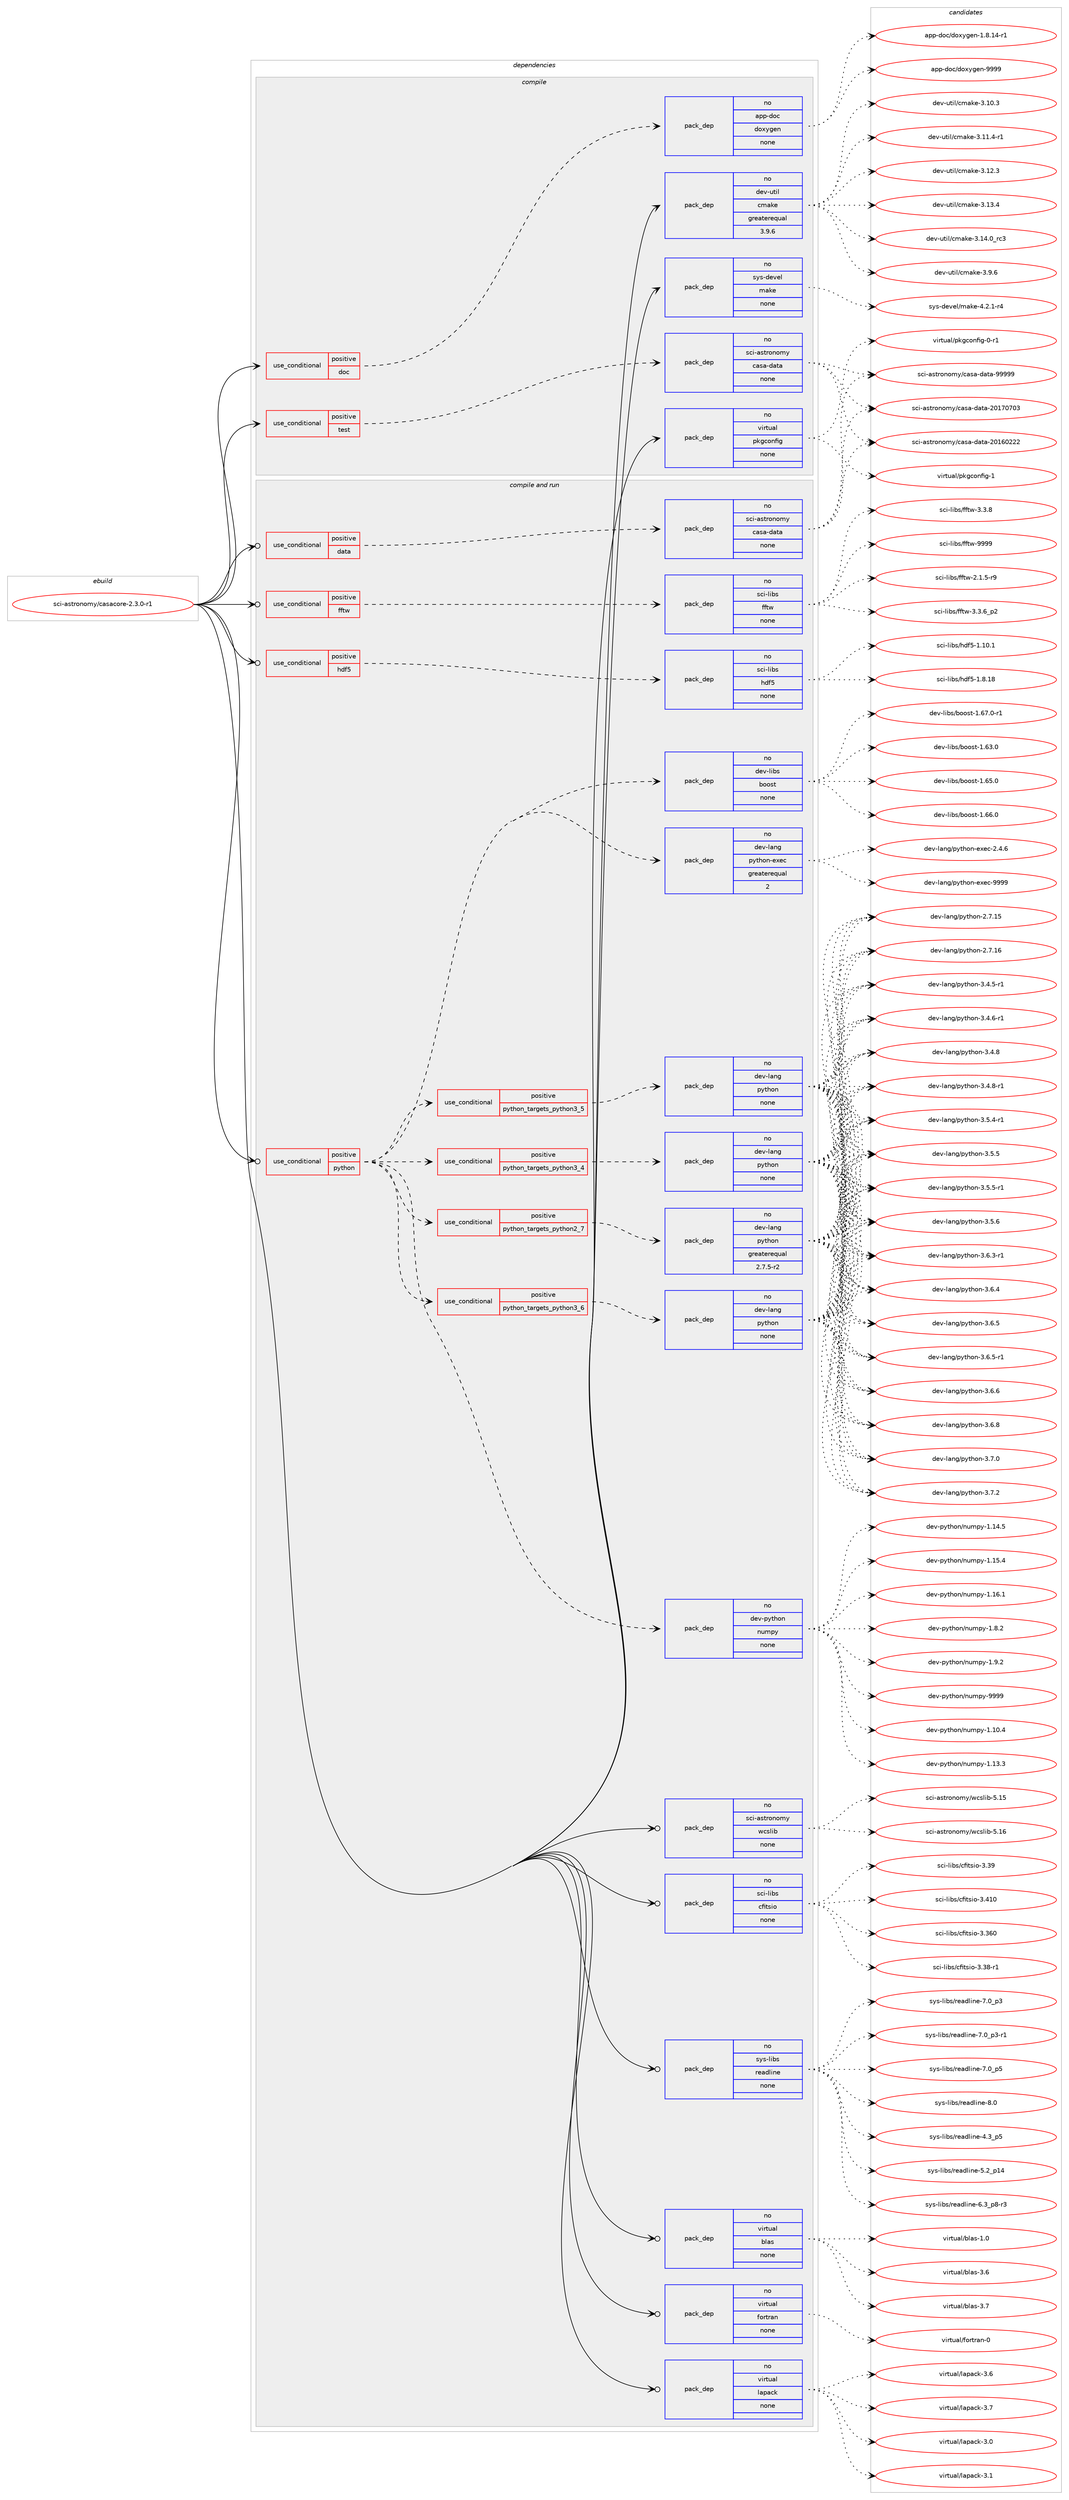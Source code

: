digraph prolog {

# *************
# Graph options
# *************

newrank=true;
concentrate=true;
compound=true;
graph [rankdir=LR,fontname=Helvetica,fontsize=10,ranksep=1.5];#, ranksep=2.5, nodesep=0.2];
edge  [arrowhead=vee];
node  [fontname=Helvetica,fontsize=10];

# **********
# The ebuild
# **********

subgraph cluster_leftcol {
color=gray;
rank=same;
label=<<i>ebuild</i>>;
id [label="sci-astronomy/casacore-2.3.0-r1", color=red, width=4, href="../sci-astronomy/casacore-2.3.0-r1.svg"];
}

# ****************
# The dependencies
# ****************

subgraph cluster_midcol {
color=gray;
label=<<i>dependencies</i>>;
subgraph cluster_compile {
fillcolor="#eeeeee";
style=filled;
label=<<i>compile</i>>;
subgraph cond451878 {
dependency1684994 [label=<<TABLE BORDER="0" CELLBORDER="1" CELLSPACING="0" CELLPADDING="4"><TR><TD ROWSPAN="3" CELLPADDING="10">use_conditional</TD></TR><TR><TD>positive</TD></TR><TR><TD>doc</TD></TR></TABLE>>, shape=none, color=red];
subgraph pack1205586 {
dependency1684995 [label=<<TABLE BORDER="0" CELLBORDER="1" CELLSPACING="0" CELLPADDING="4" WIDTH="220"><TR><TD ROWSPAN="6" CELLPADDING="30">pack_dep</TD></TR><TR><TD WIDTH="110">no</TD></TR><TR><TD>app-doc</TD></TR><TR><TD>doxygen</TD></TR><TR><TD>none</TD></TR><TR><TD></TD></TR></TABLE>>, shape=none, color=blue];
}
dependency1684994:e -> dependency1684995:w [weight=20,style="dashed",arrowhead="vee"];
}
id:e -> dependency1684994:w [weight=20,style="solid",arrowhead="vee"];
subgraph cond451879 {
dependency1684996 [label=<<TABLE BORDER="0" CELLBORDER="1" CELLSPACING="0" CELLPADDING="4"><TR><TD ROWSPAN="3" CELLPADDING="10">use_conditional</TD></TR><TR><TD>positive</TD></TR><TR><TD>test</TD></TR></TABLE>>, shape=none, color=red];
subgraph pack1205587 {
dependency1684997 [label=<<TABLE BORDER="0" CELLBORDER="1" CELLSPACING="0" CELLPADDING="4" WIDTH="220"><TR><TD ROWSPAN="6" CELLPADDING="30">pack_dep</TD></TR><TR><TD WIDTH="110">no</TD></TR><TR><TD>sci-astronomy</TD></TR><TR><TD>casa-data</TD></TR><TR><TD>none</TD></TR><TR><TD></TD></TR></TABLE>>, shape=none, color=blue];
}
dependency1684996:e -> dependency1684997:w [weight=20,style="dashed",arrowhead="vee"];
}
id:e -> dependency1684996:w [weight=20,style="solid",arrowhead="vee"];
subgraph pack1205588 {
dependency1684998 [label=<<TABLE BORDER="0" CELLBORDER="1" CELLSPACING="0" CELLPADDING="4" WIDTH="220"><TR><TD ROWSPAN="6" CELLPADDING="30">pack_dep</TD></TR><TR><TD WIDTH="110">no</TD></TR><TR><TD>dev-util</TD></TR><TR><TD>cmake</TD></TR><TR><TD>greaterequal</TD></TR><TR><TD>3.9.6</TD></TR></TABLE>>, shape=none, color=blue];
}
id:e -> dependency1684998:w [weight=20,style="solid",arrowhead="vee"];
subgraph pack1205589 {
dependency1684999 [label=<<TABLE BORDER="0" CELLBORDER="1" CELLSPACING="0" CELLPADDING="4" WIDTH="220"><TR><TD ROWSPAN="6" CELLPADDING="30">pack_dep</TD></TR><TR><TD WIDTH="110">no</TD></TR><TR><TD>sys-devel</TD></TR><TR><TD>make</TD></TR><TR><TD>none</TD></TR><TR><TD></TD></TR></TABLE>>, shape=none, color=blue];
}
id:e -> dependency1684999:w [weight=20,style="solid",arrowhead="vee"];
subgraph pack1205590 {
dependency1685000 [label=<<TABLE BORDER="0" CELLBORDER="1" CELLSPACING="0" CELLPADDING="4" WIDTH="220"><TR><TD ROWSPAN="6" CELLPADDING="30">pack_dep</TD></TR><TR><TD WIDTH="110">no</TD></TR><TR><TD>virtual</TD></TR><TR><TD>pkgconfig</TD></TR><TR><TD>none</TD></TR><TR><TD></TD></TR></TABLE>>, shape=none, color=blue];
}
id:e -> dependency1685000:w [weight=20,style="solid",arrowhead="vee"];
}
subgraph cluster_compileandrun {
fillcolor="#eeeeee";
style=filled;
label=<<i>compile and run</i>>;
subgraph cond451880 {
dependency1685001 [label=<<TABLE BORDER="0" CELLBORDER="1" CELLSPACING="0" CELLPADDING="4"><TR><TD ROWSPAN="3" CELLPADDING="10">use_conditional</TD></TR><TR><TD>positive</TD></TR><TR><TD>data</TD></TR></TABLE>>, shape=none, color=red];
subgraph pack1205591 {
dependency1685002 [label=<<TABLE BORDER="0" CELLBORDER="1" CELLSPACING="0" CELLPADDING="4" WIDTH="220"><TR><TD ROWSPAN="6" CELLPADDING="30">pack_dep</TD></TR><TR><TD WIDTH="110">no</TD></TR><TR><TD>sci-astronomy</TD></TR><TR><TD>casa-data</TD></TR><TR><TD>none</TD></TR><TR><TD></TD></TR></TABLE>>, shape=none, color=blue];
}
dependency1685001:e -> dependency1685002:w [weight=20,style="dashed",arrowhead="vee"];
}
id:e -> dependency1685001:w [weight=20,style="solid",arrowhead="odotvee"];
subgraph cond451881 {
dependency1685003 [label=<<TABLE BORDER="0" CELLBORDER="1" CELLSPACING="0" CELLPADDING="4"><TR><TD ROWSPAN="3" CELLPADDING="10">use_conditional</TD></TR><TR><TD>positive</TD></TR><TR><TD>fftw</TD></TR></TABLE>>, shape=none, color=red];
subgraph pack1205592 {
dependency1685004 [label=<<TABLE BORDER="0" CELLBORDER="1" CELLSPACING="0" CELLPADDING="4" WIDTH="220"><TR><TD ROWSPAN="6" CELLPADDING="30">pack_dep</TD></TR><TR><TD WIDTH="110">no</TD></TR><TR><TD>sci-libs</TD></TR><TR><TD>fftw</TD></TR><TR><TD>none</TD></TR><TR><TD></TD></TR></TABLE>>, shape=none, color=blue];
}
dependency1685003:e -> dependency1685004:w [weight=20,style="dashed",arrowhead="vee"];
}
id:e -> dependency1685003:w [weight=20,style="solid",arrowhead="odotvee"];
subgraph cond451882 {
dependency1685005 [label=<<TABLE BORDER="0" CELLBORDER="1" CELLSPACING="0" CELLPADDING="4"><TR><TD ROWSPAN="3" CELLPADDING="10">use_conditional</TD></TR><TR><TD>positive</TD></TR><TR><TD>hdf5</TD></TR></TABLE>>, shape=none, color=red];
subgraph pack1205593 {
dependency1685006 [label=<<TABLE BORDER="0" CELLBORDER="1" CELLSPACING="0" CELLPADDING="4" WIDTH="220"><TR><TD ROWSPAN="6" CELLPADDING="30">pack_dep</TD></TR><TR><TD WIDTH="110">no</TD></TR><TR><TD>sci-libs</TD></TR><TR><TD>hdf5</TD></TR><TR><TD>none</TD></TR><TR><TD></TD></TR></TABLE>>, shape=none, color=blue];
}
dependency1685005:e -> dependency1685006:w [weight=20,style="dashed",arrowhead="vee"];
}
id:e -> dependency1685005:w [weight=20,style="solid",arrowhead="odotvee"];
subgraph cond451883 {
dependency1685007 [label=<<TABLE BORDER="0" CELLBORDER="1" CELLSPACING="0" CELLPADDING="4"><TR><TD ROWSPAN="3" CELLPADDING="10">use_conditional</TD></TR><TR><TD>positive</TD></TR><TR><TD>python</TD></TR></TABLE>>, shape=none, color=red];
subgraph cond451884 {
dependency1685008 [label=<<TABLE BORDER="0" CELLBORDER="1" CELLSPACING="0" CELLPADDING="4"><TR><TD ROWSPAN="3" CELLPADDING="10">use_conditional</TD></TR><TR><TD>positive</TD></TR><TR><TD>python_targets_python2_7</TD></TR></TABLE>>, shape=none, color=red];
subgraph pack1205594 {
dependency1685009 [label=<<TABLE BORDER="0" CELLBORDER="1" CELLSPACING="0" CELLPADDING="4" WIDTH="220"><TR><TD ROWSPAN="6" CELLPADDING="30">pack_dep</TD></TR><TR><TD WIDTH="110">no</TD></TR><TR><TD>dev-lang</TD></TR><TR><TD>python</TD></TR><TR><TD>greaterequal</TD></TR><TR><TD>2.7.5-r2</TD></TR></TABLE>>, shape=none, color=blue];
}
dependency1685008:e -> dependency1685009:w [weight=20,style="dashed",arrowhead="vee"];
}
dependency1685007:e -> dependency1685008:w [weight=20,style="dashed",arrowhead="vee"];
subgraph cond451885 {
dependency1685010 [label=<<TABLE BORDER="0" CELLBORDER="1" CELLSPACING="0" CELLPADDING="4"><TR><TD ROWSPAN="3" CELLPADDING="10">use_conditional</TD></TR><TR><TD>positive</TD></TR><TR><TD>python_targets_python3_4</TD></TR></TABLE>>, shape=none, color=red];
subgraph pack1205595 {
dependency1685011 [label=<<TABLE BORDER="0" CELLBORDER="1" CELLSPACING="0" CELLPADDING="4" WIDTH="220"><TR><TD ROWSPAN="6" CELLPADDING="30">pack_dep</TD></TR><TR><TD WIDTH="110">no</TD></TR><TR><TD>dev-lang</TD></TR><TR><TD>python</TD></TR><TR><TD>none</TD></TR><TR><TD></TD></TR></TABLE>>, shape=none, color=blue];
}
dependency1685010:e -> dependency1685011:w [weight=20,style="dashed",arrowhead="vee"];
}
dependency1685007:e -> dependency1685010:w [weight=20,style="dashed",arrowhead="vee"];
subgraph cond451886 {
dependency1685012 [label=<<TABLE BORDER="0" CELLBORDER="1" CELLSPACING="0" CELLPADDING="4"><TR><TD ROWSPAN="3" CELLPADDING="10">use_conditional</TD></TR><TR><TD>positive</TD></TR><TR><TD>python_targets_python3_5</TD></TR></TABLE>>, shape=none, color=red];
subgraph pack1205596 {
dependency1685013 [label=<<TABLE BORDER="0" CELLBORDER="1" CELLSPACING="0" CELLPADDING="4" WIDTH="220"><TR><TD ROWSPAN="6" CELLPADDING="30">pack_dep</TD></TR><TR><TD WIDTH="110">no</TD></TR><TR><TD>dev-lang</TD></TR><TR><TD>python</TD></TR><TR><TD>none</TD></TR><TR><TD></TD></TR></TABLE>>, shape=none, color=blue];
}
dependency1685012:e -> dependency1685013:w [weight=20,style="dashed",arrowhead="vee"];
}
dependency1685007:e -> dependency1685012:w [weight=20,style="dashed",arrowhead="vee"];
subgraph cond451887 {
dependency1685014 [label=<<TABLE BORDER="0" CELLBORDER="1" CELLSPACING="0" CELLPADDING="4"><TR><TD ROWSPAN="3" CELLPADDING="10">use_conditional</TD></TR><TR><TD>positive</TD></TR><TR><TD>python_targets_python3_6</TD></TR></TABLE>>, shape=none, color=red];
subgraph pack1205597 {
dependency1685015 [label=<<TABLE BORDER="0" CELLBORDER="1" CELLSPACING="0" CELLPADDING="4" WIDTH="220"><TR><TD ROWSPAN="6" CELLPADDING="30">pack_dep</TD></TR><TR><TD WIDTH="110">no</TD></TR><TR><TD>dev-lang</TD></TR><TR><TD>python</TD></TR><TR><TD>none</TD></TR><TR><TD></TD></TR></TABLE>>, shape=none, color=blue];
}
dependency1685014:e -> dependency1685015:w [weight=20,style="dashed",arrowhead="vee"];
}
dependency1685007:e -> dependency1685014:w [weight=20,style="dashed",arrowhead="vee"];
subgraph pack1205598 {
dependency1685016 [label=<<TABLE BORDER="0" CELLBORDER="1" CELLSPACING="0" CELLPADDING="4" WIDTH="220"><TR><TD ROWSPAN="6" CELLPADDING="30">pack_dep</TD></TR><TR><TD WIDTH="110">no</TD></TR><TR><TD>dev-lang</TD></TR><TR><TD>python-exec</TD></TR><TR><TD>greaterequal</TD></TR><TR><TD>2</TD></TR></TABLE>>, shape=none, color=blue];
}
dependency1685007:e -> dependency1685016:w [weight=20,style="dashed",arrowhead="vee"];
subgraph pack1205599 {
dependency1685017 [label=<<TABLE BORDER="0" CELLBORDER="1" CELLSPACING="0" CELLPADDING="4" WIDTH="220"><TR><TD ROWSPAN="6" CELLPADDING="30">pack_dep</TD></TR><TR><TD WIDTH="110">no</TD></TR><TR><TD>dev-libs</TD></TR><TR><TD>boost</TD></TR><TR><TD>none</TD></TR><TR><TD></TD></TR></TABLE>>, shape=none, color=blue];
}
dependency1685007:e -> dependency1685017:w [weight=20,style="dashed",arrowhead="vee"];
subgraph pack1205600 {
dependency1685018 [label=<<TABLE BORDER="0" CELLBORDER="1" CELLSPACING="0" CELLPADDING="4" WIDTH="220"><TR><TD ROWSPAN="6" CELLPADDING="30">pack_dep</TD></TR><TR><TD WIDTH="110">no</TD></TR><TR><TD>dev-python</TD></TR><TR><TD>numpy</TD></TR><TR><TD>none</TD></TR><TR><TD></TD></TR></TABLE>>, shape=none, color=blue];
}
dependency1685007:e -> dependency1685018:w [weight=20,style="dashed",arrowhead="vee"];
}
id:e -> dependency1685007:w [weight=20,style="solid",arrowhead="odotvee"];
subgraph pack1205601 {
dependency1685019 [label=<<TABLE BORDER="0" CELLBORDER="1" CELLSPACING="0" CELLPADDING="4" WIDTH="220"><TR><TD ROWSPAN="6" CELLPADDING="30">pack_dep</TD></TR><TR><TD WIDTH="110">no</TD></TR><TR><TD>sci-astronomy</TD></TR><TR><TD>wcslib</TD></TR><TR><TD>none</TD></TR><TR><TD></TD></TR></TABLE>>, shape=none, color=blue];
}
id:e -> dependency1685019:w [weight=20,style="solid",arrowhead="odotvee"];
subgraph pack1205602 {
dependency1685020 [label=<<TABLE BORDER="0" CELLBORDER="1" CELLSPACING="0" CELLPADDING="4" WIDTH="220"><TR><TD ROWSPAN="6" CELLPADDING="30">pack_dep</TD></TR><TR><TD WIDTH="110">no</TD></TR><TR><TD>sci-libs</TD></TR><TR><TD>cfitsio</TD></TR><TR><TD>none</TD></TR><TR><TD></TD></TR></TABLE>>, shape=none, color=blue];
}
id:e -> dependency1685020:w [weight=20,style="solid",arrowhead="odotvee"];
subgraph pack1205603 {
dependency1685021 [label=<<TABLE BORDER="0" CELLBORDER="1" CELLSPACING="0" CELLPADDING="4" WIDTH="220"><TR><TD ROWSPAN="6" CELLPADDING="30">pack_dep</TD></TR><TR><TD WIDTH="110">no</TD></TR><TR><TD>sys-libs</TD></TR><TR><TD>readline</TD></TR><TR><TD>none</TD></TR><TR><TD></TD></TR></TABLE>>, shape=none, color=blue];
}
id:e -> dependency1685021:w [weight=20,style="solid",arrowhead="odotvee"];
subgraph pack1205604 {
dependency1685022 [label=<<TABLE BORDER="0" CELLBORDER="1" CELLSPACING="0" CELLPADDING="4" WIDTH="220"><TR><TD ROWSPAN="6" CELLPADDING="30">pack_dep</TD></TR><TR><TD WIDTH="110">no</TD></TR><TR><TD>virtual</TD></TR><TR><TD>blas</TD></TR><TR><TD>none</TD></TR><TR><TD></TD></TR></TABLE>>, shape=none, color=blue];
}
id:e -> dependency1685022:w [weight=20,style="solid",arrowhead="odotvee"];
subgraph pack1205605 {
dependency1685023 [label=<<TABLE BORDER="0" CELLBORDER="1" CELLSPACING="0" CELLPADDING="4" WIDTH="220"><TR><TD ROWSPAN="6" CELLPADDING="30">pack_dep</TD></TR><TR><TD WIDTH="110">no</TD></TR><TR><TD>virtual</TD></TR><TR><TD>fortran</TD></TR><TR><TD>none</TD></TR><TR><TD></TD></TR></TABLE>>, shape=none, color=blue];
}
id:e -> dependency1685023:w [weight=20,style="solid",arrowhead="odotvee"];
subgraph pack1205606 {
dependency1685024 [label=<<TABLE BORDER="0" CELLBORDER="1" CELLSPACING="0" CELLPADDING="4" WIDTH="220"><TR><TD ROWSPAN="6" CELLPADDING="30">pack_dep</TD></TR><TR><TD WIDTH="110">no</TD></TR><TR><TD>virtual</TD></TR><TR><TD>lapack</TD></TR><TR><TD>none</TD></TR><TR><TD></TD></TR></TABLE>>, shape=none, color=blue];
}
id:e -> dependency1685024:w [weight=20,style="solid",arrowhead="odotvee"];
}
subgraph cluster_run {
fillcolor="#eeeeee";
style=filled;
label=<<i>run</i>>;
}
}

# **************
# The candidates
# **************

subgraph cluster_choices {
rank=same;
color=gray;
label=<<i>candidates</i>>;

subgraph choice1205586 {
color=black;
nodesep=1;
choice97112112451001119947100111120121103101110454946564649524511449 [label="app-doc/doxygen-1.8.14-r1", color=red, width=4,href="../app-doc/doxygen-1.8.14-r1.svg"];
choice971121124510011199471001111201211031011104557575757 [label="app-doc/doxygen-9999", color=red, width=4,href="../app-doc/doxygen-9999.svg"];
dependency1684995:e -> choice97112112451001119947100111120121103101110454946564649524511449:w [style=dotted,weight="100"];
dependency1684995:e -> choice971121124510011199471001111201211031011104557575757:w [style=dotted,weight="100"];
}
subgraph choice1205587 {
color=black;
nodesep=1;
choice11599105459711511611411111011110912147999711597451009711697455048495448505050 [label="sci-astronomy/casa-data-20160222", color=red, width=4,href="../sci-astronomy/casa-data-20160222.svg"];
choice11599105459711511611411111011110912147999711597451009711697455048495548554851 [label="sci-astronomy/casa-data-20170703", color=red, width=4,href="../sci-astronomy/casa-data-20170703.svg"];
choice11599105459711511611411111011110912147999711597451009711697455757575757 [label="sci-astronomy/casa-data-99999", color=red, width=4,href="../sci-astronomy/casa-data-99999.svg"];
dependency1684997:e -> choice11599105459711511611411111011110912147999711597451009711697455048495448505050:w [style=dotted,weight="100"];
dependency1684997:e -> choice11599105459711511611411111011110912147999711597451009711697455048495548554851:w [style=dotted,weight="100"];
dependency1684997:e -> choice11599105459711511611411111011110912147999711597451009711697455757575757:w [style=dotted,weight="100"];
}
subgraph choice1205588 {
color=black;
nodesep=1;
choice1001011184511711610510847991099710710145514649484651 [label="dev-util/cmake-3.10.3", color=red, width=4,href="../dev-util/cmake-3.10.3.svg"];
choice10010111845117116105108479910997107101455146494946524511449 [label="dev-util/cmake-3.11.4-r1", color=red, width=4,href="../dev-util/cmake-3.11.4-r1.svg"];
choice1001011184511711610510847991099710710145514649504651 [label="dev-util/cmake-3.12.3", color=red, width=4,href="../dev-util/cmake-3.12.3.svg"];
choice1001011184511711610510847991099710710145514649514652 [label="dev-util/cmake-3.13.4", color=red, width=4,href="../dev-util/cmake-3.13.4.svg"];
choice1001011184511711610510847991099710710145514649524648951149951 [label="dev-util/cmake-3.14.0_rc3", color=red, width=4,href="../dev-util/cmake-3.14.0_rc3.svg"];
choice10010111845117116105108479910997107101455146574654 [label="dev-util/cmake-3.9.6", color=red, width=4,href="../dev-util/cmake-3.9.6.svg"];
dependency1684998:e -> choice1001011184511711610510847991099710710145514649484651:w [style=dotted,weight="100"];
dependency1684998:e -> choice10010111845117116105108479910997107101455146494946524511449:w [style=dotted,weight="100"];
dependency1684998:e -> choice1001011184511711610510847991099710710145514649504651:w [style=dotted,weight="100"];
dependency1684998:e -> choice1001011184511711610510847991099710710145514649514652:w [style=dotted,weight="100"];
dependency1684998:e -> choice1001011184511711610510847991099710710145514649524648951149951:w [style=dotted,weight="100"];
dependency1684998:e -> choice10010111845117116105108479910997107101455146574654:w [style=dotted,weight="100"];
}
subgraph choice1205589 {
color=black;
nodesep=1;
choice1151211154510010111810110847109971071014552465046494511452 [label="sys-devel/make-4.2.1-r4", color=red, width=4,href="../sys-devel/make-4.2.1-r4.svg"];
dependency1684999:e -> choice1151211154510010111810110847109971071014552465046494511452:w [style=dotted,weight="100"];
}
subgraph choice1205590 {
color=black;
nodesep=1;
choice11810511411611797108471121071039911111010210510345484511449 [label="virtual/pkgconfig-0-r1", color=red, width=4,href="../virtual/pkgconfig-0-r1.svg"];
choice1181051141161179710847112107103991111101021051034549 [label="virtual/pkgconfig-1", color=red, width=4,href="../virtual/pkgconfig-1.svg"];
dependency1685000:e -> choice11810511411611797108471121071039911111010210510345484511449:w [style=dotted,weight="100"];
dependency1685000:e -> choice1181051141161179710847112107103991111101021051034549:w [style=dotted,weight="100"];
}
subgraph choice1205591 {
color=black;
nodesep=1;
choice11599105459711511611411111011110912147999711597451009711697455048495448505050 [label="sci-astronomy/casa-data-20160222", color=red, width=4,href="../sci-astronomy/casa-data-20160222.svg"];
choice11599105459711511611411111011110912147999711597451009711697455048495548554851 [label="sci-astronomy/casa-data-20170703", color=red, width=4,href="../sci-astronomy/casa-data-20170703.svg"];
choice11599105459711511611411111011110912147999711597451009711697455757575757 [label="sci-astronomy/casa-data-99999", color=red, width=4,href="../sci-astronomy/casa-data-99999.svg"];
dependency1685002:e -> choice11599105459711511611411111011110912147999711597451009711697455048495448505050:w [style=dotted,weight="100"];
dependency1685002:e -> choice11599105459711511611411111011110912147999711597451009711697455048495548554851:w [style=dotted,weight="100"];
dependency1685002:e -> choice11599105459711511611411111011110912147999711597451009711697455757575757:w [style=dotted,weight="100"];
}
subgraph choice1205592 {
color=black;
nodesep=1;
choice115991054510810598115471021021161194550464946534511457 [label="sci-libs/fftw-2.1.5-r9", color=red, width=4,href="../sci-libs/fftw-2.1.5-r9.svg"];
choice115991054510810598115471021021161194551465146549511250 [label="sci-libs/fftw-3.3.6_p2", color=red, width=4,href="../sci-libs/fftw-3.3.6_p2.svg"];
choice11599105451081059811547102102116119455146514656 [label="sci-libs/fftw-3.3.8", color=red, width=4,href="../sci-libs/fftw-3.3.8.svg"];
choice115991054510810598115471021021161194557575757 [label="sci-libs/fftw-9999", color=red, width=4,href="../sci-libs/fftw-9999.svg"];
dependency1685004:e -> choice115991054510810598115471021021161194550464946534511457:w [style=dotted,weight="100"];
dependency1685004:e -> choice115991054510810598115471021021161194551465146549511250:w [style=dotted,weight="100"];
dependency1685004:e -> choice11599105451081059811547102102116119455146514656:w [style=dotted,weight="100"];
dependency1685004:e -> choice115991054510810598115471021021161194557575757:w [style=dotted,weight="100"];
}
subgraph choice1205593 {
color=black;
nodesep=1;
choice115991054510810598115471041001025345494649484649 [label="sci-libs/hdf5-1.10.1", color=red, width=4,href="../sci-libs/hdf5-1.10.1.svg"];
choice115991054510810598115471041001025345494656464956 [label="sci-libs/hdf5-1.8.18", color=red, width=4,href="../sci-libs/hdf5-1.8.18.svg"];
dependency1685006:e -> choice115991054510810598115471041001025345494649484649:w [style=dotted,weight="100"];
dependency1685006:e -> choice115991054510810598115471041001025345494656464956:w [style=dotted,weight="100"];
}
subgraph choice1205594 {
color=black;
nodesep=1;
choice10010111845108971101034711212111610411111045504655464953 [label="dev-lang/python-2.7.15", color=red, width=4,href="../dev-lang/python-2.7.15.svg"];
choice10010111845108971101034711212111610411111045504655464954 [label="dev-lang/python-2.7.16", color=red, width=4,href="../dev-lang/python-2.7.16.svg"];
choice1001011184510897110103471121211161041111104551465246534511449 [label="dev-lang/python-3.4.5-r1", color=red, width=4,href="../dev-lang/python-3.4.5-r1.svg"];
choice1001011184510897110103471121211161041111104551465246544511449 [label="dev-lang/python-3.4.6-r1", color=red, width=4,href="../dev-lang/python-3.4.6-r1.svg"];
choice100101118451089711010347112121116104111110455146524656 [label="dev-lang/python-3.4.8", color=red, width=4,href="../dev-lang/python-3.4.8.svg"];
choice1001011184510897110103471121211161041111104551465246564511449 [label="dev-lang/python-3.4.8-r1", color=red, width=4,href="../dev-lang/python-3.4.8-r1.svg"];
choice1001011184510897110103471121211161041111104551465346524511449 [label="dev-lang/python-3.5.4-r1", color=red, width=4,href="../dev-lang/python-3.5.4-r1.svg"];
choice100101118451089711010347112121116104111110455146534653 [label="dev-lang/python-3.5.5", color=red, width=4,href="../dev-lang/python-3.5.5.svg"];
choice1001011184510897110103471121211161041111104551465346534511449 [label="dev-lang/python-3.5.5-r1", color=red, width=4,href="../dev-lang/python-3.5.5-r1.svg"];
choice100101118451089711010347112121116104111110455146534654 [label="dev-lang/python-3.5.6", color=red, width=4,href="../dev-lang/python-3.5.6.svg"];
choice1001011184510897110103471121211161041111104551465446514511449 [label="dev-lang/python-3.6.3-r1", color=red, width=4,href="../dev-lang/python-3.6.3-r1.svg"];
choice100101118451089711010347112121116104111110455146544652 [label="dev-lang/python-3.6.4", color=red, width=4,href="../dev-lang/python-3.6.4.svg"];
choice100101118451089711010347112121116104111110455146544653 [label="dev-lang/python-3.6.5", color=red, width=4,href="../dev-lang/python-3.6.5.svg"];
choice1001011184510897110103471121211161041111104551465446534511449 [label="dev-lang/python-3.6.5-r1", color=red, width=4,href="../dev-lang/python-3.6.5-r1.svg"];
choice100101118451089711010347112121116104111110455146544654 [label="dev-lang/python-3.6.6", color=red, width=4,href="../dev-lang/python-3.6.6.svg"];
choice100101118451089711010347112121116104111110455146544656 [label="dev-lang/python-3.6.8", color=red, width=4,href="../dev-lang/python-3.6.8.svg"];
choice100101118451089711010347112121116104111110455146554648 [label="dev-lang/python-3.7.0", color=red, width=4,href="../dev-lang/python-3.7.0.svg"];
choice100101118451089711010347112121116104111110455146554650 [label="dev-lang/python-3.7.2", color=red, width=4,href="../dev-lang/python-3.7.2.svg"];
dependency1685009:e -> choice10010111845108971101034711212111610411111045504655464953:w [style=dotted,weight="100"];
dependency1685009:e -> choice10010111845108971101034711212111610411111045504655464954:w [style=dotted,weight="100"];
dependency1685009:e -> choice1001011184510897110103471121211161041111104551465246534511449:w [style=dotted,weight="100"];
dependency1685009:e -> choice1001011184510897110103471121211161041111104551465246544511449:w [style=dotted,weight="100"];
dependency1685009:e -> choice100101118451089711010347112121116104111110455146524656:w [style=dotted,weight="100"];
dependency1685009:e -> choice1001011184510897110103471121211161041111104551465246564511449:w [style=dotted,weight="100"];
dependency1685009:e -> choice1001011184510897110103471121211161041111104551465346524511449:w [style=dotted,weight="100"];
dependency1685009:e -> choice100101118451089711010347112121116104111110455146534653:w [style=dotted,weight="100"];
dependency1685009:e -> choice1001011184510897110103471121211161041111104551465346534511449:w [style=dotted,weight="100"];
dependency1685009:e -> choice100101118451089711010347112121116104111110455146534654:w [style=dotted,weight="100"];
dependency1685009:e -> choice1001011184510897110103471121211161041111104551465446514511449:w [style=dotted,weight="100"];
dependency1685009:e -> choice100101118451089711010347112121116104111110455146544652:w [style=dotted,weight="100"];
dependency1685009:e -> choice100101118451089711010347112121116104111110455146544653:w [style=dotted,weight="100"];
dependency1685009:e -> choice1001011184510897110103471121211161041111104551465446534511449:w [style=dotted,weight="100"];
dependency1685009:e -> choice100101118451089711010347112121116104111110455146544654:w [style=dotted,weight="100"];
dependency1685009:e -> choice100101118451089711010347112121116104111110455146544656:w [style=dotted,weight="100"];
dependency1685009:e -> choice100101118451089711010347112121116104111110455146554648:w [style=dotted,weight="100"];
dependency1685009:e -> choice100101118451089711010347112121116104111110455146554650:w [style=dotted,weight="100"];
}
subgraph choice1205595 {
color=black;
nodesep=1;
choice10010111845108971101034711212111610411111045504655464953 [label="dev-lang/python-2.7.15", color=red, width=4,href="../dev-lang/python-2.7.15.svg"];
choice10010111845108971101034711212111610411111045504655464954 [label="dev-lang/python-2.7.16", color=red, width=4,href="../dev-lang/python-2.7.16.svg"];
choice1001011184510897110103471121211161041111104551465246534511449 [label="dev-lang/python-3.4.5-r1", color=red, width=4,href="../dev-lang/python-3.4.5-r1.svg"];
choice1001011184510897110103471121211161041111104551465246544511449 [label="dev-lang/python-3.4.6-r1", color=red, width=4,href="../dev-lang/python-3.4.6-r1.svg"];
choice100101118451089711010347112121116104111110455146524656 [label="dev-lang/python-3.4.8", color=red, width=4,href="../dev-lang/python-3.4.8.svg"];
choice1001011184510897110103471121211161041111104551465246564511449 [label="dev-lang/python-3.4.8-r1", color=red, width=4,href="../dev-lang/python-3.4.8-r1.svg"];
choice1001011184510897110103471121211161041111104551465346524511449 [label="dev-lang/python-3.5.4-r1", color=red, width=4,href="../dev-lang/python-3.5.4-r1.svg"];
choice100101118451089711010347112121116104111110455146534653 [label="dev-lang/python-3.5.5", color=red, width=4,href="../dev-lang/python-3.5.5.svg"];
choice1001011184510897110103471121211161041111104551465346534511449 [label="dev-lang/python-3.5.5-r1", color=red, width=4,href="../dev-lang/python-3.5.5-r1.svg"];
choice100101118451089711010347112121116104111110455146534654 [label="dev-lang/python-3.5.6", color=red, width=4,href="../dev-lang/python-3.5.6.svg"];
choice1001011184510897110103471121211161041111104551465446514511449 [label="dev-lang/python-3.6.3-r1", color=red, width=4,href="../dev-lang/python-3.6.3-r1.svg"];
choice100101118451089711010347112121116104111110455146544652 [label="dev-lang/python-3.6.4", color=red, width=4,href="../dev-lang/python-3.6.4.svg"];
choice100101118451089711010347112121116104111110455146544653 [label="dev-lang/python-3.6.5", color=red, width=4,href="../dev-lang/python-3.6.5.svg"];
choice1001011184510897110103471121211161041111104551465446534511449 [label="dev-lang/python-3.6.5-r1", color=red, width=4,href="../dev-lang/python-3.6.5-r1.svg"];
choice100101118451089711010347112121116104111110455146544654 [label="dev-lang/python-3.6.6", color=red, width=4,href="../dev-lang/python-3.6.6.svg"];
choice100101118451089711010347112121116104111110455146544656 [label="dev-lang/python-3.6.8", color=red, width=4,href="../dev-lang/python-3.6.8.svg"];
choice100101118451089711010347112121116104111110455146554648 [label="dev-lang/python-3.7.0", color=red, width=4,href="../dev-lang/python-3.7.0.svg"];
choice100101118451089711010347112121116104111110455146554650 [label="dev-lang/python-3.7.2", color=red, width=4,href="../dev-lang/python-3.7.2.svg"];
dependency1685011:e -> choice10010111845108971101034711212111610411111045504655464953:w [style=dotted,weight="100"];
dependency1685011:e -> choice10010111845108971101034711212111610411111045504655464954:w [style=dotted,weight="100"];
dependency1685011:e -> choice1001011184510897110103471121211161041111104551465246534511449:w [style=dotted,weight="100"];
dependency1685011:e -> choice1001011184510897110103471121211161041111104551465246544511449:w [style=dotted,weight="100"];
dependency1685011:e -> choice100101118451089711010347112121116104111110455146524656:w [style=dotted,weight="100"];
dependency1685011:e -> choice1001011184510897110103471121211161041111104551465246564511449:w [style=dotted,weight="100"];
dependency1685011:e -> choice1001011184510897110103471121211161041111104551465346524511449:w [style=dotted,weight="100"];
dependency1685011:e -> choice100101118451089711010347112121116104111110455146534653:w [style=dotted,weight="100"];
dependency1685011:e -> choice1001011184510897110103471121211161041111104551465346534511449:w [style=dotted,weight="100"];
dependency1685011:e -> choice100101118451089711010347112121116104111110455146534654:w [style=dotted,weight="100"];
dependency1685011:e -> choice1001011184510897110103471121211161041111104551465446514511449:w [style=dotted,weight="100"];
dependency1685011:e -> choice100101118451089711010347112121116104111110455146544652:w [style=dotted,weight="100"];
dependency1685011:e -> choice100101118451089711010347112121116104111110455146544653:w [style=dotted,weight="100"];
dependency1685011:e -> choice1001011184510897110103471121211161041111104551465446534511449:w [style=dotted,weight="100"];
dependency1685011:e -> choice100101118451089711010347112121116104111110455146544654:w [style=dotted,weight="100"];
dependency1685011:e -> choice100101118451089711010347112121116104111110455146544656:w [style=dotted,weight="100"];
dependency1685011:e -> choice100101118451089711010347112121116104111110455146554648:w [style=dotted,weight="100"];
dependency1685011:e -> choice100101118451089711010347112121116104111110455146554650:w [style=dotted,weight="100"];
}
subgraph choice1205596 {
color=black;
nodesep=1;
choice10010111845108971101034711212111610411111045504655464953 [label="dev-lang/python-2.7.15", color=red, width=4,href="../dev-lang/python-2.7.15.svg"];
choice10010111845108971101034711212111610411111045504655464954 [label="dev-lang/python-2.7.16", color=red, width=4,href="../dev-lang/python-2.7.16.svg"];
choice1001011184510897110103471121211161041111104551465246534511449 [label="dev-lang/python-3.4.5-r1", color=red, width=4,href="../dev-lang/python-3.4.5-r1.svg"];
choice1001011184510897110103471121211161041111104551465246544511449 [label="dev-lang/python-3.4.6-r1", color=red, width=4,href="../dev-lang/python-3.4.6-r1.svg"];
choice100101118451089711010347112121116104111110455146524656 [label="dev-lang/python-3.4.8", color=red, width=4,href="../dev-lang/python-3.4.8.svg"];
choice1001011184510897110103471121211161041111104551465246564511449 [label="dev-lang/python-3.4.8-r1", color=red, width=4,href="../dev-lang/python-3.4.8-r1.svg"];
choice1001011184510897110103471121211161041111104551465346524511449 [label="dev-lang/python-3.5.4-r1", color=red, width=4,href="../dev-lang/python-3.5.4-r1.svg"];
choice100101118451089711010347112121116104111110455146534653 [label="dev-lang/python-3.5.5", color=red, width=4,href="../dev-lang/python-3.5.5.svg"];
choice1001011184510897110103471121211161041111104551465346534511449 [label="dev-lang/python-3.5.5-r1", color=red, width=4,href="../dev-lang/python-3.5.5-r1.svg"];
choice100101118451089711010347112121116104111110455146534654 [label="dev-lang/python-3.5.6", color=red, width=4,href="../dev-lang/python-3.5.6.svg"];
choice1001011184510897110103471121211161041111104551465446514511449 [label="dev-lang/python-3.6.3-r1", color=red, width=4,href="../dev-lang/python-3.6.3-r1.svg"];
choice100101118451089711010347112121116104111110455146544652 [label="dev-lang/python-3.6.4", color=red, width=4,href="../dev-lang/python-3.6.4.svg"];
choice100101118451089711010347112121116104111110455146544653 [label="dev-lang/python-3.6.5", color=red, width=4,href="../dev-lang/python-3.6.5.svg"];
choice1001011184510897110103471121211161041111104551465446534511449 [label="dev-lang/python-3.6.5-r1", color=red, width=4,href="../dev-lang/python-3.6.5-r1.svg"];
choice100101118451089711010347112121116104111110455146544654 [label="dev-lang/python-3.6.6", color=red, width=4,href="../dev-lang/python-3.6.6.svg"];
choice100101118451089711010347112121116104111110455146544656 [label="dev-lang/python-3.6.8", color=red, width=4,href="../dev-lang/python-3.6.8.svg"];
choice100101118451089711010347112121116104111110455146554648 [label="dev-lang/python-3.7.0", color=red, width=4,href="../dev-lang/python-3.7.0.svg"];
choice100101118451089711010347112121116104111110455146554650 [label="dev-lang/python-3.7.2", color=red, width=4,href="../dev-lang/python-3.7.2.svg"];
dependency1685013:e -> choice10010111845108971101034711212111610411111045504655464953:w [style=dotted,weight="100"];
dependency1685013:e -> choice10010111845108971101034711212111610411111045504655464954:w [style=dotted,weight="100"];
dependency1685013:e -> choice1001011184510897110103471121211161041111104551465246534511449:w [style=dotted,weight="100"];
dependency1685013:e -> choice1001011184510897110103471121211161041111104551465246544511449:w [style=dotted,weight="100"];
dependency1685013:e -> choice100101118451089711010347112121116104111110455146524656:w [style=dotted,weight="100"];
dependency1685013:e -> choice1001011184510897110103471121211161041111104551465246564511449:w [style=dotted,weight="100"];
dependency1685013:e -> choice1001011184510897110103471121211161041111104551465346524511449:w [style=dotted,weight="100"];
dependency1685013:e -> choice100101118451089711010347112121116104111110455146534653:w [style=dotted,weight="100"];
dependency1685013:e -> choice1001011184510897110103471121211161041111104551465346534511449:w [style=dotted,weight="100"];
dependency1685013:e -> choice100101118451089711010347112121116104111110455146534654:w [style=dotted,weight="100"];
dependency1685013:e -> choice1001011184510897110103471121211161041111104551465446514511449:w [style=dotted,weight="100"];
dependency1685013:e -> choice100101118451089711010347112121116104111110455146544652:w [style=dotted,weight="100"];
dependency1685013:e -> choice100101118451089711010347112121116104111110455146544653:w [style=dotted,weight="100"];
dependency1685013:e -> choice1001011184510897110103471121211161041111104551465446534511449:w [style=dotted,weight="100"];
dependency1685013:e -> choice100101118451089711010347112121116104111110455146544654:w [style=dotted,weight="100"];
dependency1685013:e -> choice100101118451089711010347112121116104111110455146544656:w [style=dotted,weight="100"];
dependency1685013:e -> choice100101118451089711010347112121116104111110455146554648:w [style=dotted,weight="100"];
dependency1685013:e -> choice100101118451089711010347112121116104111110455146554650:w [style=dotted,weight="100"];
}
subgraph choice1205597 {
color=black;
nodesep=1;
choice10010111845108971101034711212111610411111045504655464953 [label="dev-lang/python-2.7.15", color=red, width=4,href="../dev-lang/python-2.7.15.svg"];
choice10010111845108971101034711212111610411111045504655464954 [label="dev-lang/python-2.7.16", color=red, width=4,href="../dev-lang/python-2.7.16.svg"];
choice1001011184510897110103471121211161041111104551465246534511449 [label="dev-lang/python-3.4.5-r1", color=red, width=4,href="../dev-lang/python-3.4.5-r1.svg"];
choice1001011184510897110103471121211161041111104551465246544511449 [label="dev-lang/python-3.4.6-r1", color=red, width=4,href="../dev-lang/python-3.4.6-r1.svg"];
choice100101118451089711010347112121116104111110455146524656 [label="dev-lang/python-3.4.8", color=red, width=4,href="../dev-lang/python-3.4.8.svg"];
choice1001011184510897110103471121211161041111104551465246564511449 [label="dev-lang/python-3.4.8-r1", color=red, width=4,href="../dev-lang/python-3.4.8-r1.svg"];
choice1001011184510897110103471121211161041111104551465346524511449 [label="dev-lang/python-3.5.4-r1", color=red, width=4,href="../dev-lang/python-3.5.4-r1.svg"];
choice100101118451089711010347112121116104111110455146534653 [label="dev-lang/python-3.5.5", color=red, width=4,href="../dev-lang/python-3.5.5.svg"];
choice1001011184510897110103471121211161041111104551465346534511449 [label="dev-lang/python-3.5.5-r1", color=red, width=4,href="../dev-lang/python-3.5.5-r1.svg"];
choice100101118451089711010347112121116104111110455146534654 [label="dev-lang/python-3.5.6", color=red, width=4,href="../dev-lang/python-3.5.6.svg"];
choice1001011184510897110103471121211161041111104551465446514511449 [label="dev-lang/python-3.6.3-r1", color=red, width=4,href="../dev-lang/python-3.6.3-r1.svg"];
choice100101118451089711010347112121116104111110455146544652 [label="dev-lang/python-3.6.4", color=red, width=4,href="../dev-lang/python-3.6.4.svg"];
choice100101118451089711010347112121116104111110455146544653 [label="dev-lang/python-3.6.5", color=red, width=4,href="../dev-lang/python-3.6.5.svg"];
choice1001011184510897110103471121211161041111104551465446534511449 [label="dev-lang/python-3.6.5-r1", color=red, width=4,href="../dev-lang/python-3.6.5-r1.svg"];
choice100101118451089711010347112121116104111110455146544654 [label="dev-lang/python-3.6.6", color=red, width=4,href="../dev-lang/python-3.6.6.svg"];
choice100101118451089711010347112121116104111110455146544656 [label="dev-lang/python-3.6.8", color=red, width=4,href="../dev-lang/python-3.6.8.svg"];
choice100101118451089711010347112121116104111110455146554648 [label="dev-lang/python-3.7.0", color=red, width=4,href="../dev-lang/python-3.7.0.svg"];
choice100101118451089711010347112121116104111110455146554650 [label="dev-lang/python-3.7.2", color=red, width=4,href="../dev-lang/python-3.7.2.svg"];
dependency1685015:e -> choice10010111845108971101034711212111610411111045504655464953:w [style=dotted,weight="100"];
dependency1685015:e -> choice10010111845108971101034711212111610411111045504655464954:w [style=dotted,weight="100"];
dependency1685015:e -> choice1001011184510897110103471121211161041111104551465246534511449:w [style=dotted,weight="100"];
dependency1685015:e -> choice1001011184510897110103471121211161041111104551465246544511449:w [style=dotted,weight="100"];
dependency1685015:e -> choice100101118451089711010347112121116104111110455146524656:w [style=dotted,weight="100"];
dependency1685015:e -> choice1001011184510897110103471121211161041111104551465246564511449:w [style=dotted,weight="100"];
dependency1685015:e -> choice1001011184510897110103471121211161041111104551465346524511449:w [style=dotted,weight="100"];
dependency1685015:e -> choice100101118451089711010347112121116104111110455146534653:w [style=dotted,weight="100"];
dependency1685015:e -> choice1001011184510897110103471121211161041111104551465346534511449:w [style=dotted,weight="100"];
dependency1685015:e -> choice100101118451089711010347112121116104111110455146534654:w [style=dotted,weight="100"];
dependency1685015:e -> choice1001011184510897110103471121211161041111104551465446514511449:w [style=dotted,weight="100"];
dependency1685015:e -> choice100101118451089711010347112121116104111110455146544652:w [style=dotted,weight="100"];
dependency1685015:e -> choice100101118451089711010347112121116104111110455146544653:w [style=dotted,weight="100"];
dependency1685015:e -> choice1001011184510897110103471121211161041111104551465446534511449:w [style=dotted,weight="100"];
dependency1685015:e -> choice100101118451089711010347112121116104111110455146544654:w [style=dotted,weight="100"];
dependency1685015:e -> choice100101118451089711010347112121116104111110455146544656:w [style=dotted,weight="100"];
dependency1685015:e -> choice100101118451089711010347112121116104111110455146554648:w [style=dotted,weight="100"];
dependency1685015:e -> choice100101118451089711010347112121116104111110455146554650:w [style=dotted,weight="100"];
}
subgraph choice1205598 {
color=black;
nodesep=1;
choice1001011184510897110103471121211161041111104510112010199455046524654 [label="dev-lang/python-exec-2.4.6", color=red, width=4,href="../dev-lang/python-exec-2.4.6.svg"];
choice10010111845108971101034711212111610411111045101120101994557575757 [label="dev-lang/python-exec-9999", color=red, width=4,href="../dev-lang/python-exec-9999.svg"];
dependency1685016:e -> choice1001011184510897110103471121211161041111104510112010199455046524654:w [style=dotted,weight="100"];
dependency1685016:e -> choice10010111845108971101034711212111610411111045101120101994557575757:w [style=dotted,weight="100"];
}
subgraph choice1205599 {
color=black;
nodesep=1;
choice1001011184510810598115479811111111511645494654514648 [label="dev-libs/boost-1.63.0", color=red, width=4,href="../dev-libs/boost-1.63.0.svg"];
choice1001011184510810598115479811111111511645494654534648 [label="dev-libs/boost-1.65.0", color=red, width=4,href="../dev-libs/boost-1.65.0.svg"];
choice1001011184510810598115479811111111511645494654544648 [label="dev-libs/boost-1.66.0", color=red, width=4,href="../dev-libs/boost-1.66.0.svg"];
choice10010111845108105981154798111111115116454946545546484511449 [label="dev-libs/boost-1.67.0-r1", color=red, width=4,href="../dev-libs/boost-1.67.0-r1.svg"];
dependency1685017:e -> choice1001011184510810598115479811111111511645494654514648:w [style=dotted,weight="100"];
dependency1685017:e -> choice1001011184510810598115479811111111511645494654534648:w [style=dotted,weight="100"];
dependency1685017:e -> choice1001011184510810598115479811111111511645494654544648:w [style=dotted,weight="100"];
dependency1685017:e -> choice10010111845108105981154798111111115116454946545546484511449:w [style=dotted,weight="100"];
}
subgraph choice1205600 {
color=black;
nodesep=1;
choice100101118451121211161041111104711011710911212145494649484652 [label="dev-python/numpy-1.10.4", color=red, width=4,href="../dev-python/numpy-1.10.4.svg"];
choice100101118451121211161041111104711011710911212145494649514651 [label="dev-python/numpy-1.13.3", color=red, width=4,href="../dev-python/numpy-1.13.3.svg"];
choice100101118451121211161041111104711011710911212145494649524653 [label="dev-python/numpy-1.14.5", color=red, width=4,href="../dev-python/numpy-1.14.5.svg"];
choice100101118451121211161041111104711011710911212145494649534652 [label="dev-python/numpy-1.15.4", color=red, width=4,href="../dev-python/numpy-1.15.4.svg"];
choice100101118451121211161041111104711011710911212145494649544649 [label="dev-python/numpy-1.16.1", color=red, width=4,href="../dev-python/numpy-1.16.1.svg"];
choice1001011184511212111610411111047110117109112121454946564650 [label="dev-python/numpy-1.8.2", color=red, width=4,href="../dev-python/numpy-1.8.2.svg"];
choice1001011184511212111610411111047110117109112121454946574650 [label="dev-python/numpy-1.9.2", color=red, width=4,href="../dev-python/numpy-1.9.2.svg"];
choice10010111845112121116104111110471101171091121214557575757 [label="dev-python/numpy-9999", color=red, width=4,href="../dev-python/numpy-9999.svg"];
dependency1685018:e -> choice100101118451121211161041111104711011710911212145494649484652:w [style=dotted,weight="100"];
dependency1685018:e -> choice100101118451121211161041111104711011710911212145494649514651:w [style=dotted,weight="100"];
dependency1685018:e -> choice100101118451121211161041111104711011710911212145494649524653:w [style=dotted,weight="100"];
dependency1685018:e -> choice100101118451121211161041111104711011710911212145494649534652:w [style=dotted,weight="100"];
dependency1685018:e -> choice100101118451121211161041111104711011710911212145494649544649:w [style=dotted,weight="100"];
dependency1685018:e -> choice1001011184511212111610411111047110117109112121454946564650:w [style=dotted,weight="100"];
dependency1685018:e -> choice1001011184511212111610411111047110117109112121454946574650:w [style=dotted,weight="100"];
dependency1685018:e -> choice10010111845112121116104111110471101171091121214557575757:w [style=dotted,weight="100"];
}
subgraph choice1205601 {
color=black;
nodesep=1;
choice1159910545971151161141111101111091214711999115108105984553464953 [label="sci-astronomy/wcslib-5.15", color=red, width=4,href="../sci-astronomy/wcslib-5.15.svg"];
choice1159910545971151161141111101111091214711999115108105984553464954 [label="sci-astronomy/wcslib-5.16", color=red, width=4,href="../sci-astronomy/wcslib-5.16.svg"];
dependency1685019:e -> choice1159910545971151161141111101111091214711999115108105984553464953:w [style=dotted,weight="100"];
dependency1685019:e -> choice1159910545971151161141111101111091214711999115108105984553464954:w [style=dotted,weight="100"];
}
subgraph choice1205602 {
color=black;
nodesep=1;
choice1159910545108105981154799102105116115105111455146515448 [label="sci-libs/cfitsio-3.360", color=red, width=4,href="../sci-libs/cfitsio-3.360.svg"];
choice115991054510810598115479910210511611510511145514651564511449 [label="sci-libs/cfitsio-3.38-r1", color=red, width=4,href="../sci-libs/cfitsio-3.38-r1.svg"];
choice11599105451081059811547991021051161151051114551465157 [label="sci-libs/cfitsio-3.39", color=red, width=4,href="../sci-libs/cfitsio-3.39.svg"];
choice1159910545108105981154799102105116115105111455146524948 [label="sci-libs/cfitsio-3.410", color=red, width=4,href="../sci-libs/cfitsio-3.410.svg"];
dependency1685020:e -> choice1159910545108105981154799102105116115105111455146515448:w [style=dotted,weight="100"];
dependency1685020:e -> choice115991054510810598115479910210511611510511145514651564511449:w [style=dotted,weight="100"];
dependency1685020:e -> choice11599105451081059811547991021051161151051114551465157:w [style=dotted,weight="100"];
dependency1685020:e -> choice1159910545108105981154799102105116115105111455146524948:w [style=dotted,weight="100"];
}
subgraph choice1205603 {
color=black;
nodesep=1;
choice11512111545108105981154711410197100108105110101455246519511253 [label="sys-libs/readline-4.3_p5", color=red, width=4,href="../sys-libs/readline-4.3_p5.svg"];
choice1151211154510810598115471141019710010810511010145534650951124952 [label="sys-libs/readline-5.2_p14", color=red, width=4,href="../sys-libs/readline-5.2_p14.svg"];
choice115121115451081059811547114101971001081051101014554465195112564511451 [label="sys-libs/readline-6.3_p8-r3", color=red, width=4,href="../sys-libs/readline-6.3_p8-r3.svg"];
choice11512111545108105981154711410197100108105110101455546489511251 [label="sys-libs/readline-7.0_p3", color=red, width=4,href="../sys-libs/readline-7.0_p3.svg"];
choice115121115451081059811547114101971001081051101014555464895112514511449 [label="sys-libs/readline-7.0_p3-r1", color=red, width=4,href="../sys-libs/readline-7.0_p3-r1.svg"];
choice11512111545108105981154711410197100108105110101455546489511253 [label="sys-libs/readline-7.0_p5", color=red, width=4,href="../sys-libs/readline-7.0_p5.svg"];
choice1151211154510810598115471141019710010810511010145564648 [label="sys-libs/readline-8.0", color=red, width=4,href="../sys-libs/readline-8.0.svg"];
dependency1685021:e -> choice11512111545108105981154711410197100108105110101455246519511253:w [style=dotted,weight="100"];
dependency1685021:e -> choice1151211154510810598115471141019710010810511010145534650951124952:w [style=dotted,weight="100"];
dependency1685021:e -> choice115121115451081059811547114101971001081051101014554465195112564511451:w [style=dotted,weight="100"];
dependency1685021:e -> choice11512111545108105981154711410197100108105110101455546489511251:w [style=dotted,weight="100"];
dependency1685021:e -> choice115121115451081059811547114101971001081051101014555464895112514511449:w [style=dotted,weight="100"];
dependency1685021:e -> choice11512111545108105981154711410197100108105110101455546489511253:w [style=dotted,weight="100"];
dependency1685021:e -> choice1151211154510810598115471141019710010810511010145564648:w [style=dotted,weight="100"];
}
subgraph choice1205604 {
color=black;
nodesep=1;
choice1181051141161179710847981089711545494648 [label="virtual/blas-1.0", color=red, width=4,href="../virtual/blas-1.0.svg"];
choice1181051141161179710847981089711545514654 [label="virtual/blas-3.6", color=red, width=4,href="../virtual/blas-3.6.svg"];
choice1181051141161179710847981089711545514655 [label="virtual/blas-3.7", color=red, width=4,href="../virtual/blas-3.7.svg"];
dependency1685022:e -> choice1181051141161179710847981089711545494648:w [style=dotted,weight="100"];
dependency1685022:e -> choice1181051141161179710847981089711545514654:w [style=dotted,weight="100"];
dependency1685022:e -> choice1181051141161179710847981089711545514655:w [style=dotted,weight="100"];
}
subgraph choice1205605 {
color=black;
nodesep=1;
choice1181051141161179710847102111114116114971104548 [label="virtual/fortran-0", color=red, width=4,href="../virtual/fortran-0.svg"];
dependency1685023:e -> choice1181051141161179710847102111114116114971104548:w [style=dotted,weight="100"];
}
subgraph choice1205606 {
color=black;
nodesep=1;
choice118105114116117971084710897112979910745514648 [label="virtual/lapack-3.0", color=red, width=4,href="../virtual/lapack-3.0.svg"];
choice118105114116117971084710897112979910745514649 [label="virtual/lapack-3.1", color=red, width=4,href="../virtual/lapack-3.1.svg"];
choice118105114116117971084710897112979910745514654 [label="virtual/lapack-3.6", color=red, width=4,href="../virtual/lapack-3.6.svg"];
choice118105114116117971084710897112979910745514655 [label="virtual/lapack-3.7", color=red, width=4,href="../virtual/lapack-3.7.svg"];
dependency1685024:e -> choice118105114116117971084710897112979910745514648:w [style=dotted,weight="100"];
dependency1685024:e -> choice118105114116117971084710897112979910745514649:w [style=dotted,weight="100"];
dependency1685024:e -> choice118105114116117971084710897112979910745514654:w [style=dotted,weight="100"];
dependency1685024:e -> choice118105114116117971084710897112979910745514655:w [style=dotted,weight="100"];
}
}

}
